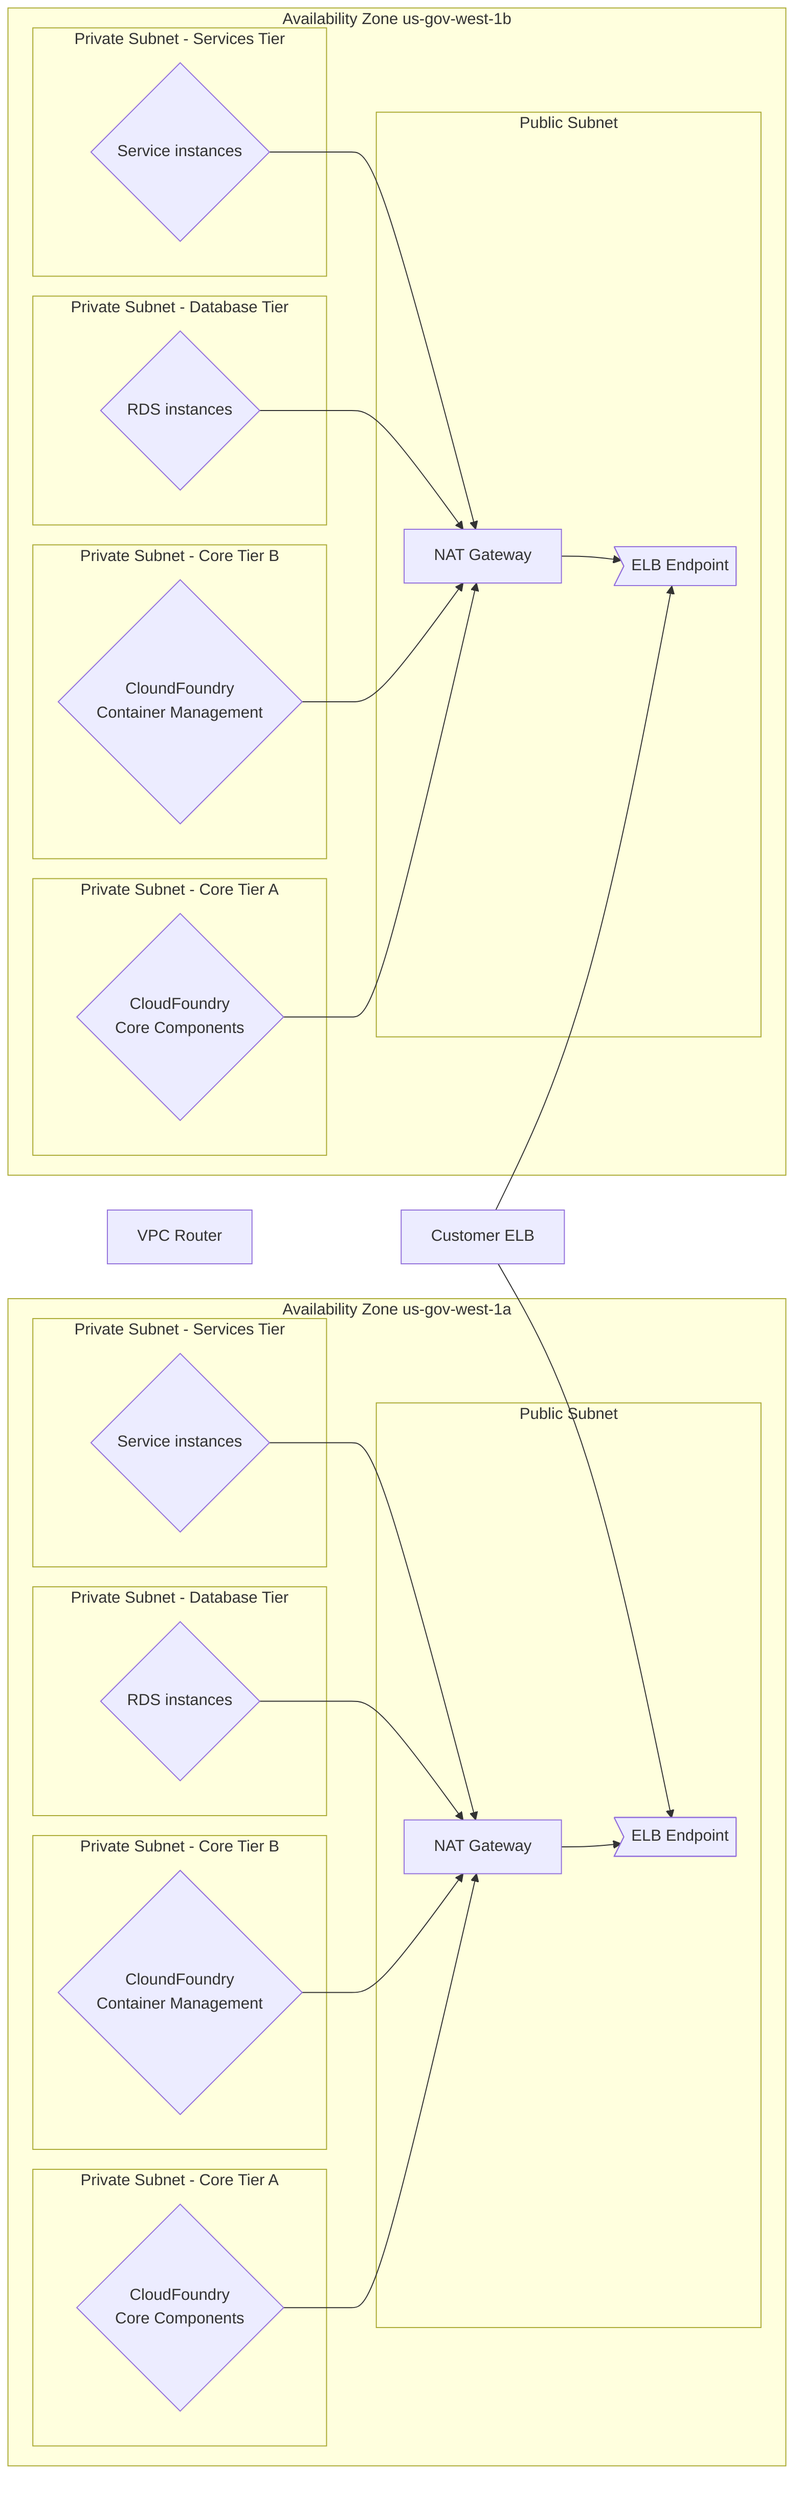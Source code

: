 %% title: 10-4.5 Production VPC
%% description: TODO
graph LR
  subgraph Availability Zone us-gov-west-1a
    subgraph Public Subnet
      prod-nat-1a["NAT Gateway"]
      prod-elb-endpoint-1a>"ELB Endpoint"]
    end
    subgraph Private Subnet - Core Tier A
      prod-cf-1a{"CloudFoundry<br>Core Components"}
    end
    subgraph Private Subnet - Core Tier B
      prod-diego-1a{"CloundFoundry<br>Container Management"}
    end
    subgraph Private Subnet - Database Tier
      prod-rds-1a{"RDS instances"}
    end
    subgraph Private Subnet - Services Tier
      prod-services-1a{"Service instances"}
    end
  end
  subgraph Availability Zone us-gov-west-1b
    subgraph Public Subnet
      prod-nat-1b["NAT Gateway"]
      prod-elb-endpoint-1b>"ELB Endpoint"]
    end
    subgraph Private Subnet - Core Tier A
      prod-cf-1b{"CloudFoundry<br>Core Components"}
    end
    subgraph Private Subnet - Core Tier B
      prod-diego-1b{"CloundFoundry<br>Container Management"}
    end
    subgraph Private Subnet - Database Tier
      prod-rds-1b{"RDS instances"}
    end
    subgraph Private Subnet - Services Tier
      prod-services-1b{"Service instances"}
    end
  end
  apps-elb["Customer ELB"]
  vpc-router-prod["VPC Router"]

  apps-elb-->prod-elb-endpoint-1a
  apps-elb-->prod-elb-endpoint-1b

  prod-nat-1a-->prod-elb-endpoint-1a
  prod-nat-1b-->prod-elb-endpoint-1b
  prod-cf-1a-->prod-nat-1a
  prod-cf-1b-->prod-nat-1b
  prod-diego-1a-->prod-nat-1a
  prod-diego-1b-->prod-nat-1b
  prod-rds-1a-->prod-nat-1a
  prod-rds-1b-->prod-nat-1b
  prod-services-1a-->prod-nat-1a
  prod-services-1b-->prod-nat-1b